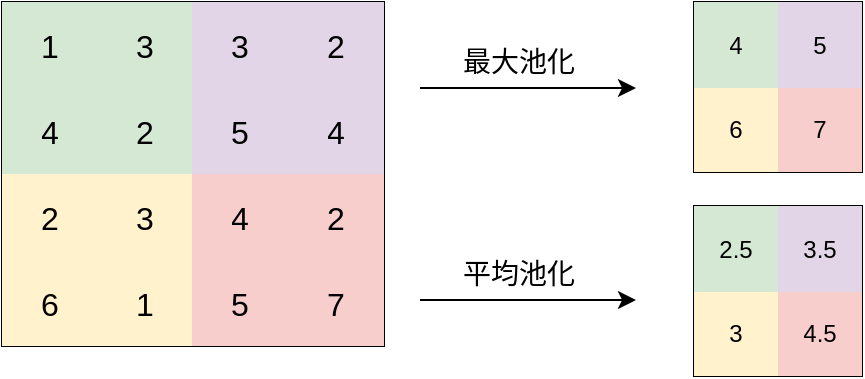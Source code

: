 <mxfile version="24.4.6" type="github">
  <diagram name="第 1 页" id="nsI6VRMiHb_rjj16cAIT">
    <mxGraphModel dx="989" dy="514" grid="0" gridSize="10" guides="1" tooltips="1" connect="1" arrows="1" fold="1" page="1" pageScale="1" pageWidth="1169" pageHeight="827" math="0" shadow="0">
      <root>
        <mxCell id="0" />
        <mxCell id="1" parent="0" />
        <mxCell id="BuEWVyrtnl8lbF7FqoWy-1" value="" style="shape=table;startSize=0;container=1;collapsible=0;childLayout=tableLayout;fontSize=16;" vertex="1" parent="1">
          <mxGeometry x="106" y="88" width="191" height="172" as="geometry" />
        </mxCell>
        <mxCell id="BuEWVyrtnl8lbF7FqoWy-2" value="" style="shape=tableRow;horizontal=0;startSize=0;swimlaneHead=0;swimlaneBody=0;strokeColor=inherit;top=0;left=0;bottom=0;right=0;collapsible=0;dropTarget=0;fillColor=none;points=[[0,0.5],[1,0.5]];portConstraint=eastwest;fontSize=16;" vertex="1" parent="BuEWVyrtnl8lbF7FqoWy-1">
          <mxGeometry width="191" height="43" as="geometry" />
        </mxCell>
        <mxCell id="BuEWVyrtnl8lbF7FqoWy-3" value="1" style="shape=partialRectangle;html=1;whiteSpace=wrap;connectable=0;strokeColor=#82b366;overflow=hidden;fillColor=#d5e8d4;top=0;left=0;bottom=0;right=0;pointerEvents=1;fontSize=16;" vertex="1" parent="BuEWVyrtnl8lbF7FqoWy-2">
          <mxGeometry width="48" height="43" as="geometry">
            <mxRectangle width="48" height="43" as="alternateBounds" />
          </mxGeometry>
        </mxCell>
        <mxCell id="BuEWVyrtnl8lbF7FqoWy-4" value="3" style="shape=partialRectangle;html=1;whiteSpace=wrap;connectable=0;strokeColor=#82b366;overflow=hidden;fillColor=#d5e8d4;top=0;left=0;bottom=0;right=0;pointerEvents=1;fontSize=16;" vertex="1" parent="BuEWVyrtnl8lbF7FqoWy-2">
          <mxGeometry x="48" width="47" height="43" as="geometry">
            <mxRectangle width="47" height="43" as="alternateBounds" />
          </mxGeometry>
        </mxCell>
        <mxCell id="BuEWVyrtnl8lbF7FqoWy-5" value="3" style="shape=partialRectangle;html=1;whiteSpace=wrap;connectable=0;strokeColor=#9673a6;overflow=hidden;fillColor=#e1d5e7;top=0;left=0;bottom=0;right=0;pointerEvents=1;fontSize=16;" vertex="1" parent="BuEWVyrtnl8lbF7FqoWy-2">
          <mxGeometry x="95" width="48" height="43" as="geometry">
            <mxRectangle width="48" height="43" as="alternateBounds" />
          </mxGeometry>
        </mxCell>
        <mxCell id="BuEWVyrtnl8lbF7FqoWy-14" value="2" style="shape=partialRectangle;html=1;whiteSpace=wrap;connectable=0;strokeColor=#9673a6;overflow=hidden;fillColor=#e1d5e7;top=0;left=0;bottom=0;right=0;pointerEvents=1;fontSize=16;" vertex="1" parent="BuEWVyrtnl8lbF7FqoWy-2">
          <mxGeometry x="143" width="48" height="43" as="geometry">
            <mxRectangle width="48" height="43" as="alternateBounds" />
          </mxGeometry>
        </mxCell>
        <mxCell id="BuEWVyrtnl8lbF7FqoWy-6" value="" style="shape=tableRow;horizontal=0;startSize=0;swimlaneHead=0;swimlaneBody=0;strokeColor=inherit;top=0;left=0;bottom=0;right=0;collapsible=0;dropTarget=0;fillColor=none;points=[[0,0.5],[1,0.5]];portConstraint=eastwest;fontSize=16;" vertex="1" parent="BuEWVyrtnl8lbF7FqoWy-1">
          <mxGeometry y="43" width="191" height="43" as="geometry" />
        </mxCell>
        <mxCell id="BuEWVyrtnl8lbF7FqoWy-7" value="4" style="shape=partialRectangle;html=1;whiteSpace=wrap;connectable=0;strokeColor=#82b366;overflow=hidden;fillColor=#d5e8d4;top=0;left=0;bottom=0;right=0;pointerEvents=1;fontSize=16;" vertex="1" parent="BuEWVyrtnl8lbF7FqoWy-6">
          <mxGeometry width="48" height="43" as="geometry">
            <mxRectangle width="48" height="43" as="alternateBounds" />
          </mxGeometry>
        </mxCell>
        <mxCell id="BuEWVyrtnl8lbF7FqoWy-8" value="2" style="shape=partialRectangle;html=1;whiteSpace=wrap;connectable=0;strokeColor=#82b366;overflow=hidden;fillColor=#d5e8d4;top=0;left=0;bottom=0;right=0;pointerEvents=1;fontSize=16;" vertex="1" parent="BuEWVyrtnl8lbF7FqoWy-6">
          <mxGeometry x="48" width="47" height="43" as="geometry">
            <mxRectangle width="47" height="43" as="alternateBounds" />
          </mxGeometry>
        </mxCell>
        <mxCell id="BuEWVyrtnl8lbF7FqoWy-9" value="5" style="shape=partialRectangle;html=1;whiteSpace=wrap;connectable=0;strokeColor=#9673a6;overflow=hidden;fillColor=#e1d5e7;top=0;left=0;bottom=0;right=0;pointerEvents=1;fontSize=16;" vertex="1" parent="BuEWVyrtnl8lbF7FqoWy-6">
          <mxGeometry x="95" width="48" height="43" as="geometry">
            <mxRectangle width="48" height="43" as="alternateBounds" />
          </mxGeometry>
        </mxCell>
        <mxCell id="BuEWVyrtnl8lbF7FqoWy-15" value="4" style="shape=partialRectangle;html=1;whiteSpace=wrap;connectable=0;strokeColor=#9673a6;overflow=hidden;fillColor=#e1d5e7;top=0;left=0;bottom=0;right=0;pointerEvents=1;fontSize=16;" vertex="1" parent="BuEWVyrtnl8lbF7FqoWy-6">
          <mxGeometry x="143" width="48" height="43" as="geometry">
            <mxRectangle width="48" height="43" as="alternateBounds" />
          </mxGeometry>
        </mxCell>
        <mxCell id="BuEWVyrtnl8lbF7FqoWy-10" value="" style="shape=tableRow;horizontal=0;startSize=0;swimlaneHead=0;swimlaneBody=0;strokeColor=inherit;top=0;left=0;bottom=0;right=0;collapsible=0;dropTarget=0;fillColor=none;points=[[0,0.5],[1,0.5]];portConstraint=eastwest;fontSize=16;" vertex="1" parent="BuEWVyrtnl8lbF7FqoWy-1">
          <mxGeometry y="86" width="191" height="43" as="geometry" />
        </mxCell>
        <mxCell id="BuEWVyrtnl8lbF7FqoWy-11" value="2" style="shape=partialRectangle;html=1;whiteSpace=wrap;connectable=0;strokeColor=#d6b656;overflow=hidden;fillColor=#fff2cc;top=0;left=0;bottom=0;right=0;pointerEvents=1;fontSize=16;" vertex="1" parent="BuEWVyrtnl8lbF7FqoWy-10">
          <mxGeometry width="48" height="43" as="geometry">
            <mxRectangle width="48" height="43" as="alternateBounds" />
          </mxGeometry>
        </mxCell>
        <mxCell id="BuEWVyrtnl8lbF7FqoWy-12" value="3" style="shape=partialRectangle;html=1;whiteSpace=wrap;connectable=0;strokeColor=#d6b656;overflow=hidden;fillColor=#fff2cc;top=0;left=0;bottom=0;right=0;pointerEvents=1;fontSize=16;" vertex="1" parent="BuEWVyrtnl8lbF7FqoWy-10">
          <mxGeometry x="48" width="47" height="43" as="geometry">
            <mxRectangle width="47" height="43" as="alternateBounds" />
          </mxGeometry>
        </mxCell>
        <mxCell id="BuEWVyrtnl8lbF7FqoWy-13" value="4" style="shape=partialRectangle;html=1;whiteSpace=wrap;connectable=0;strokeColor=#b85450;overflow=hidden;fillColor=#f8cecc;top=0;left=0;bottom=0;right=0;pointerEvents=1;fontSize=16;" vertex="1" parent="BuEWVyrtnl8lbF7FqoWy-10">
          <mxGeometry x="95" width="48" height="43" as="geometry">
            <mxRectangle width="48" height="43" as="alternateBounds" />
          </mxGeometry>
        </mxCell>
        <mxCell id="BuEWVyrtnl8lbF7FqoWy-16" value="2" style="shape=partialRectangle;html=1;whiteSpace=wrap;connectable=0;strokeColor=#b85450;overflow=hidden;fillColor=#f8cecc;top=0;left=0;bottom=0;right=0;pointerEvents=1;fontSize=16;" vertex="1" parent="BuEWVyrtnl8lbF7FqoWy-10">
          <mxGeometry x="143" width="48" height="43" as="geometry">
            <mxRectangle width="48" height="43" as="alternateBounds" />
          </mxGeometry>
        </mxCell>
        <mxCell id="BuEWVyrtnl8lbF7FqoWy-17" style="shape=tableRow;horizontal=0;startSize=0;swimlaneHead=0;swimlaneBody=0;strokeColor=inherit;top=0;left=0;bottom=0;right=0;collapsible=0;dropTarget=0;fillColor=none;points=[[0,0.5],[1,0.5]];portConstraint=eastwest;fontSize=16;" vertex="1" parent="BuEWVyrtnl8lbF7FqoWy-1">
          <mxGeometry y="129" width="191" height="43" as="geometry" />
        </mxCell>
        <mxCell id="BuEWVyrtnl8lbF7FqoWy-18" value="6" style="shape=partialRectangle;html=1;whiteSpace=wrap;connectable=0;strokeColor=#d6b656;overflow=hidden;fillColor=#fff2cc;top=0;left=0;bottom=0;right=0;pointerEvents=1;fontSize=16;" vertex="1" parent="BuEWVyrtnl8lbF7FqoWy-17">
          <mxGeometry width="48" height="43" as="geometry">
            <mxRectangle width="48" height="43" as="alternateBounds" />
          </mxGeometry>
        </mxCell>
        <mxCell id="BuEWVyrtnl8lbF7FqoWy-19" value="1" style="shape=partialRectangle;html=1;whiteSpace=wrap;connectable=0;strokeColor=#d6b656;overflow=hidden;fillColor=#fff2cc;top=0;left=0;bottom=0;right=0;pointerEvents=1;fontSize=16;" vertex="1" parent="BuEWVyrtnl8lbF7FqoWy-17">
          <mxGeometry x="48" width="47" height="43" as="geometry">
            <mxRectangle width="47" height="43" as="alternateBounds" />
          </mxGeometry>
        </mxCell>
        <mxCell id="BuEWVyrtnl8lbF7FqoWy-20" value="5" style="shape=partialRectangle;html=1;whiteSpace=wrap;connectable=0;strokeColor=#b85450;overflow=hidden;fillColor=#f8cecc;top=0;left=0;bottom=0;right=0;pointerEvents=1;fontSize=16;" vertex="1" parent="BuEWVyrtnl8lbF7FqoWy-17">
          <mxGeometry x="95" width="48" height="43" as="geometry">
            <mxRectangle width="48" height="43" as="alternateBounds" />
          </mxGeometry>
        </mxCell>
        <mxCell id="BuEWVyrtnl8lbF7FqoWy-21" value="7" style="shape=partialRectangle;html=1;whiteSpace=wrap;connectable=0;strokeColor=#b85450;overflow=hidden;fillColor=#f8cecc;top=0;left=0;bottom=0;right=0;pointerEvents=1;fontSize=16;" vertex="1" parent="BuEWVyrtnl8lbF7FqoWy-17">
          <mxGeometry x="143" width="48" height="43" as="geometry">
            <mxRectangle width="48" height="43" as="alternateBounds" />
          </mxGeometry>
        </mxCell>
        <mxCell id="BuEWVyrtnl8lbF7FqoWy-26" value="" style="endArrow=classic;html=1;rounded=0;" edge="1" parent="1">
          <mxGeometry width="50" height="50" relative="1" as="geometry">
            <mxPoint x="315" y="131" as="sourcePoint" />
            <mxPoint x="423" y="131" as="targetPoint" />
          </mxGeometry>
        </mxCell>
        <mxCell id="BuEWVyrtnl8lbF7FqoWy-27" value="&lt;font style=&quot;font-size: 14px;&quot;&gt;最大池化&lt;/font&gt;" style="text;html=1;align=center;verticalAlign=middle;resizable=0;points=[];autosize=1;strokeColor=none;fillColor=none;" vertex="1" parent="1">
          <mxGeometry x="327" y="103" width="74" height="29" as="geometry" />
        </mxCell>
        <mxCell id="BuEWVyrtnl8lbF7FqoWy-162" value="" style="shape=table;startSize=0;container=1;collapsible=0;childLayout=tableLayout;" vertex="1" parent="1">
          <mxGeometry x="452" y="88" width="84" height="85" as="geometry" />
        </mxCell>
        <mxCell id="BuEWVyrtnl8lbF7FqoWy-163" value="" style="shape=tableRow;horizontal=0;startSize=0;swimlaneHead=0;swimlaneBody=0;strokeColor=#9673a6;top=0;left=0;bottom=0;right=0;collapsible=0;dropTarget=0;fillColor=#e1d5e7;points=[[0,0.5],[1,0.5]];portConstraint=eastwest;" vertex="1" parent="BuEWVyrtnl8lbF7FqoWy-162">
          <mxGeometry width="84" height="43" as="geometry" />
        </mxCell>
        <mxCell id="BuEWVyrtnl8lbF7FqoWy-164" value="4" style="shape=partialRectangle;html=1;whiteSpace=wrap;connectable=0;strokeColor=#82b366;overflow=hidden;fillColor=#d5e8d4;top=0;left=0;bottom=0;right=0;pointerEvents=1;" vertex="1" parent="BuEWVyrtnl8lbF7FqoWy-163">
          <mxGeometry width="42" height="43" as="geometry">
            <mxRectangle width="42" height="43" as="alternateBounds" />
          </mxGeometry>
        </mxCell>
        <mxCell id="BuEWVyrtnl8lbF7FqoWy-165" value="5" style="shape=partialRectangle;html=1;whiteSpace=wrap;connectable=0;strokeColor=inherit;overflow=hidden;fillColor=none;top=0;left=0;bottom=0;right=0;pointerEvents=1;" vertex="1" parent="BuEWVyrtnl8lbF7FqoWy-163">
          <mxGeometry x="42" width="42" height="43" as="geometry">
            <mxRectangle width="42" height="43" as="alternateBounds" />
          </mxGeometry>
        </mxCell>
        <mxCell id="BuEWVyrtnl8lbF7FqoWy-166" value="" style="shape=tableRow;horizontal=0;startSize=0;swimlaneHead=0;swimlaneBody=0;strokeColor=inherit;top=0;left=0;bottom=0;right=0;collapsible=0;dropTarget=0;fillColor=none;points=[[0,0.5],[1,0.5]];portConstraint=eastwest;" vertex="1" parent="BuEWVyrtnl8lbF7FqoWy-162">
          <mxGeometry y="43" width="84" height="42" as="geometry" />
        </mxCell>
        <mxCell id="BuEWVyrtnl8lbF7FqoWy-167" value="6" style="shape=partialRectangle;html=1;whiteSpace=wrap;connectable=0;strokeColor=#d6b656;overflow=hidden;fillColor=#fff2cc;top=0;left=0;bottom=0;right=0;pointerEvents=1;" vertex="1" parent="BuEWVyrtnl8lbF7FqoWy-166">
          <mxGeometry width="42" height="42" as="geometry">
            <mxRectangle width="42" height="42" as="alternateBounds" />
          </mxGeometry>
        </mxCell>
        <mxCell id="BuEWVyrtnl8lbF7FqoWy-168" value="7" style="shape=partialRectangle;html=1;whiteSpace=wrap;connectable=0;strokeColor=#b85450;overflow=hidden;fillColor=#f8cecc;top=0;left=0;bottom=0;right=0;pointerEvents=1;" vertex="1" parent="BuEWVyrtnl8lbF7FqoWy-166">
          <mxGeometry x="42" width="42" height="42" as="geometry">
            <mxRectangle width="42" height="42" as="alternateBounds" />
          </mxGeometry>
        </mxCell>
        <mxCell id="BuEWVyrtnl8lbF7FqoWy-232" value="" style="endArrow=classic;html=1;rounded=0;" edge="1" parent="1">
          <mxGeometry width="50" height="50" relative="1" as="geometry">
            <mxPoint x="315" y="237" as="sourcePoint" />
            <mxPoint x="423" y="237" as="targetPoint" />
          </mxGeometry>
        </mxCell>
        <mxCell id="BuEWVyrtnl8lbF7FqoWy-233" value="&lt;font style=&quot;font-size: 14px;&quot;&gt;平均池化&lt;/font&gt;" style="text;html=1;align=center;verticalAlign=middle;resizable=0;points=[];autosize=1;strokeColor=none;fillColor=none;" vertex="1" parent="1">
          <mxGeometry x="327" y="209" width="74" height="29" as="geometry" />
        </mxCell>
        <mxCell id="BuEWVyrtnl8lbF7FqoWy-236" value="" style="shape=table;startSize=0;container=1;collapsible=0;childLayout=tableLayout;" vertex="1" parent="1">
          <mxGeometry x="452" y="190" width="84" height="85" as="geometry" />
        </mxCell>
        <mxCell id="BuEWVyrtnl8lbF7FqoWy-237" value="" style="shape=tableRow;horizontal=0;startSize=0;swimlaneHead=0;swimlaneBody=0;strokeColor=#9673a6;top=0;left=0;bottom=0;right=0;collapsible=0;dropTarget=0;fillColor=#e1d5e7;points=[[0,0.5],[1,0.5]];portConstraint=eastwest;" vertex="1" parent="BuEWVyrtnl8lbF7FqoWy-236">
          <mxGeometry width="84" height="43" as="geometry" />
        </mxCell>
        <mxCell id="BuEWVyrtnl8lbF7FqoWy-238" value="2.5" style="shape=partialRectangle;html=1;whiteSpace=wrap;connectable=0;strokeColor=#82b366;overflow=hidden;fillColor=#d5e8d4;top=0;left=0;bottom=0;right=0;pointerEvents=1;" vertex="1" parent="BuEWVyrtnl8lbF7FqoWy-237">
          <mxGeometry width="42" height="43" as="geometry">
            <mxRectangle width="42" height="43" as="alternateBounds" />
          </mxGeometry>
        </mxCell>
        <mxCell id="BuEWVyrtnl8lbF7FqoWy-239" value="3.5" style="shape=partialRectangle;html=1;whiteSpace=wrap;connectable=0;strokeColor=inherit;overflow=hidden;fillColor=none;top=0;left=0;bottom=0;right=0;pointerEvents=1;" vertex="1" parent="BuEWVyrtnl8lbF7FqoWy-237">
          <mxGeometry x="42" width="42" height="43" as="geometry">
            <mxRectangle width="42" height="43" as="alternateBounds" />
          </mxGeometry>
        </mxCell>
        <mxCell id="BuEWVyrtnl8lbF7FqoWy-240" value="" style="shape=tableRow;horizontal=0;startSize=0;swimlaneHead=0;swimlaneBody=0;strokeColor=inherit;top=0;left=0;bottom=0;right=0;collapsible=0;dropTarget=0;fillColor=none;points=[[0,0.5],[1,0.5]];portConstraint=eastwest;" vertex="1" parent="BuEWVyrtnl8lbF7FqoWy-236">
          <mxGeometry y="43" width="84" height="42" as="geometry" />
        </mxCell>
        <mxCell id="BuEWVyrtnl8lbF7FqoWy-241" value="3" style="shape=partialRectangle;html=1;whiteSpace=wrap;connectable=0;strokeColor=#d6b656;overflow=hidden;fillColor=#fff2cc;top=0;left=0;bottom=0;right=0;pointerEvents=1;" vertex="1" parent="BuEWVyrtnl8lbF7FqoWy-240">
          <mxGeometry width="42" height="42" as="geometry">
            <mxRectangle width="42" height="42" as="alternateBounds" />
          </mxGeometry>
        </mxCell>
        <mxCell id="BuEWVyrtnl8lbF7FqoWy-242" value="4.5" style="shape=partialRectangle;html=1;whiteSpace=wrap;connectable=0;strokeColor=#b85450;overflow=hidden;fillColor=#f8cecc;top=0;left=0;bottom=0;right=0;pointerEvents=1;" vertex="1" parent="BuEWVyrtnl8lbF7FqoWy-240">
          <mxGeometry x="42" width="42" height="42" as="geometry">
            <mxRectangle width="42" height="42" as="alternateBounds" />
          </mxGeometry>
        </mxCell>
      </root>
    </mxGraphModel>
  </diagram>
</mxfile>

